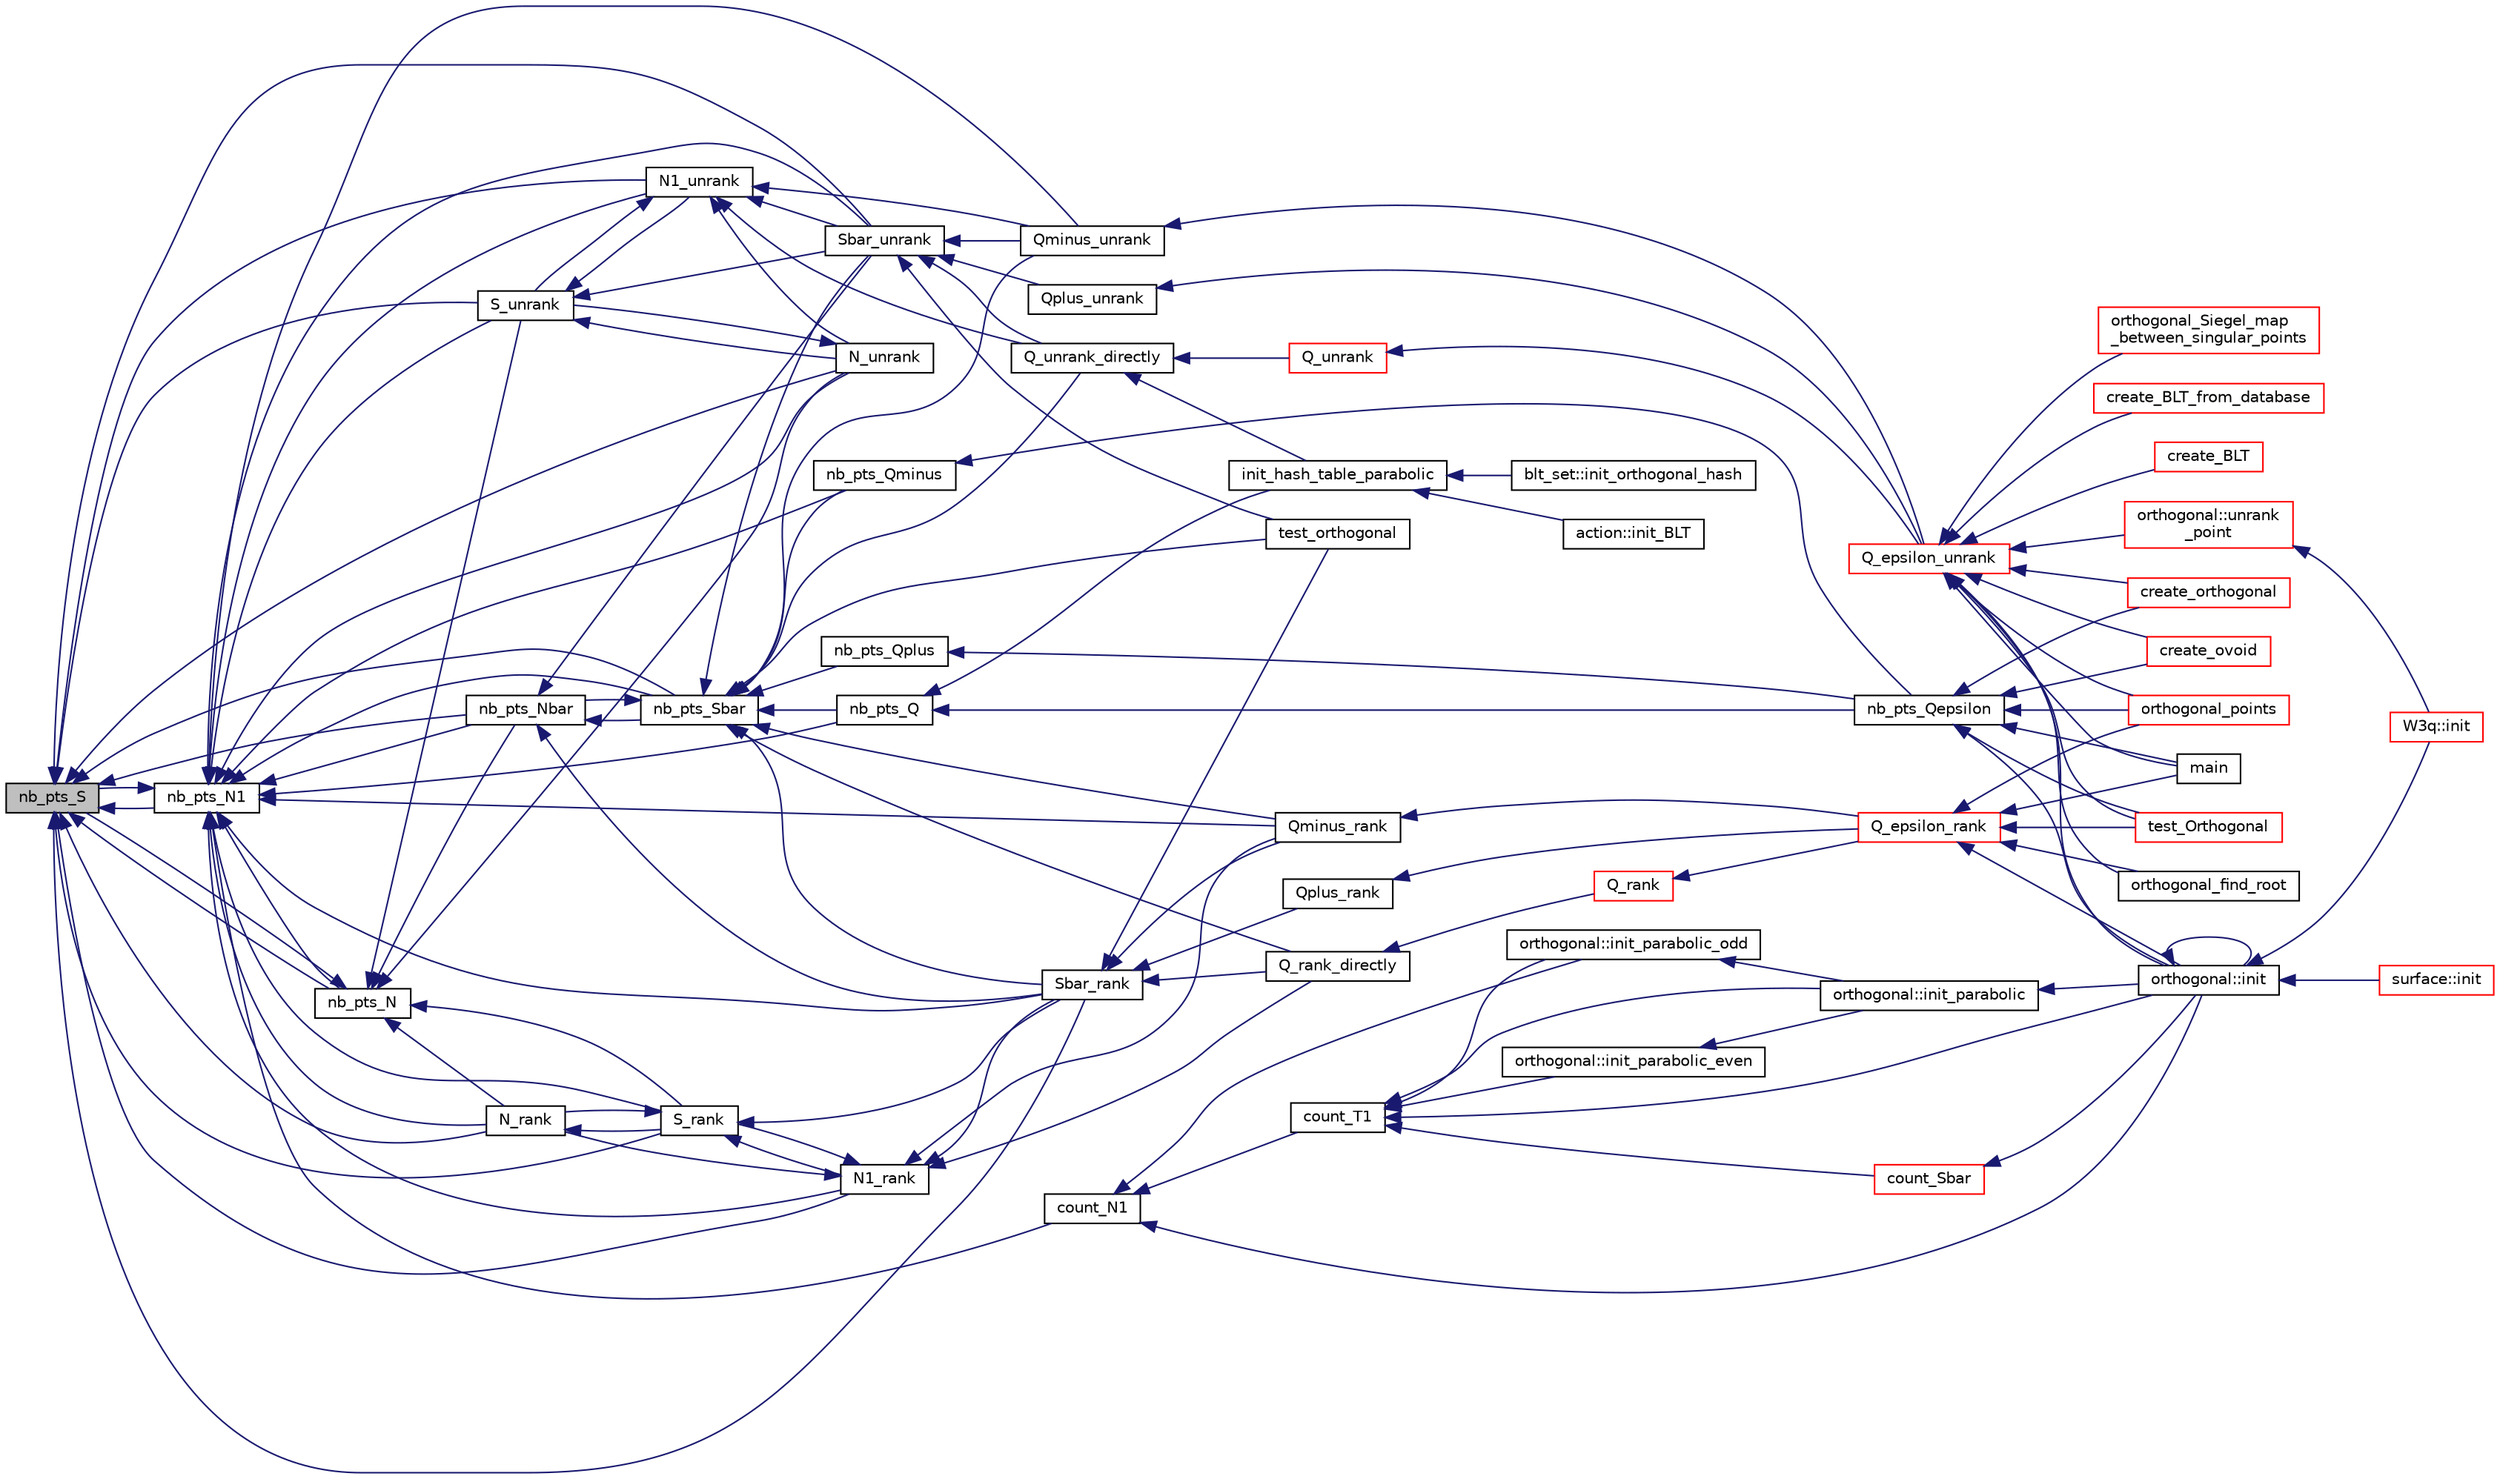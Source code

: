 digraph "nb_pts_S"
{
  edge [fontname="Helvetica",fontsize="10",labelfontname="Helvetica",labelfontsize="10"];
  node [fontname="Helvetica",fontsize="10",shape=record];
  rankdir="LR";
  Node4798 [label="nb_pts_S",height=0.2,width=0.4,color="black", fillcolor="grey75", style="filled", fontcolor="black"];
  Node4798 -> Node4799 [dir="back",color="midnightblue",fontsize="10",style="solid",fontname="Helvetica"];
  Node4799 [label="nb_pts_N",height=0.2,width=0.4,color="black", fillcolor="white", style="filled",URL="$db/da0/lib_2foundations_2geometry_2orthogonal__points_8_c.html#a93e16898c27b1d1c0a6405a7b0615ba6"];
  Node4799 -> Node4798 [dir="back",color="midnightblue",fontsize="10",style="solid",fontname="Helvetica"];
  Node4799 -> Node4800 [dir="back",color="midnightblue",fontsize="10",style="solid",fontname="Helvetica"];
  Node4800 [label="nb_pts_Nbar",height=0.2,width=0.4,color="black", fillcolor="white", style="filled",URL="$db/da0/lib_2foundations_2geometry_2orthogonal__points_8_c.html#a51b4684a176c6841fd3cd6c34c684c2c"];
  Node4800 -> Node4801 [dir="back",color="midnightblue",fontsize="10",style="solid",fontname="Helvetica"];
  Node4801 [label="nb_pts_Sbar",height=0.2,width=0.4,color="black", fillcolor="white", style="filled",URL="$db/da0/lib_2foundations_2geometry_2orthogonal__points_8_c.html#a986dda26505c9934c771578b084f67cc"];
  Node4801 -> Node4802 [dir="back",color="midnightblue",fontsize="10",style="solid",fontname="Helvetica"];
  Node4802 [label="nb_pts_Q",height=0.2,width=0.4,color="black", fillcolor="white", style="filled",URL="$db/da0/lib_2foundations_2geometry_2orthogonal__points_8_c.html#a625e7781bbd5d9989694bcf83e0ac558"];
  Node4802 -> Node4803 [dir="back",color="midnightblue",fontsize="10",style="solid",fontname="Helvetica"];
  Node4803 [label="nb_pts_Qepsilon",height=0.2,width=0.4,color="black", fillcolor="white", style="filled",URL="$db/da0/lib_2foundations_2geometry_2orthogonal__points_8_c.html#acbf91472684f545d7c79eecc893cc250"];
  Node4803 -> Node4804 [dir="back",color="midnightblue",fontsize="10",style="solid",fontname="Helvetica"];
  Node4804 [label="main",height=0.2,width=0.4,color="black", fillcolor="white", style="filled",URL="$d1/d15/apps_2combinatorics_2orthogonal_8_c.html#a3c04138a5bfe5d72780bb7e82a18e627"];
  Node4803 -> Node4805 [dir="back",color="midnightblue",fontsize="10",style="solid",fontname="Helvetica"];
  Node4805 [label="orthogonal::init",height=0.2,width=0.4,color="black", fillcolor="white", style="filled",URL="$d7/daa/classorthogonal.html#a8bd53ba30f34ac50889503f0f3ef6deb"];
  Node4805 -> Node4805 [dir="back",color="midnightblue",fontsize="10",style="solid",fontname="Helvetica"];
  Node4805 -> Node4806 [dir="back",color="midnightblue",fontsize="10",style="solid",fontname="Helvetica"];
  Node4806 [label="surface::init",height=0.2,width=0.4,color="red", fillcolor="white", style="filled",URL="$d5/d88/classsurface.html#a90570b0ca6ab02988159f2c40cb27308"];
  Node4805 -> Node4812 [dir="back",color="midnightblue",fontsize="10",style="solid",fontname="Helvetica"];
  Node4812 [label="W3q::init",height=0.2,width=0.4,color="red", fillcolor="white", style="filled",URL="$de/d2c/class_w3q.html#a215fe070895a4915537fcb1bfba4f777"];
  Node4803 -> Node4814 [dir="back",color="midnightblue",fontsize="10",style="solid",fontname="Helvetica"];
  Node4814 [label="create_ovoid",height=0.2,width=0.4,color="red", fillcolor="white", style="filled",URL="$d9/dbf/projective__space_2ovoid_8_c.html#a812088e2c64cb8a0834e9eacae4b92a6"];
  Node4803 -> Node4816 [dir="back",color="midnightblue",fontsize="10",style="solid",fontname="Helvetica"];
  Node4816 [label="test_Orthogonal",height=0.2,width=0.4,color="red", fillcolor="white", style="filled",URL="$db/da0/lib_2foundations_2geometry_2orthogonal__points_8_c.html#a071f90f8a33649e2d4a8f5c9a401a4f4"];
  Node4803 -> Node4818 [dir="back",color="midnightblue",fontsize="10",style="solid",fontname="Helvetica"];
  Node4818 [label="orthogonal_points",height=0.2,width=0.4,color="red", fillcolor="white", style="filled",URL="$d7/d83/points_8_c.html#a2a86a595e599aecd619f0046595252e4"];
  Node4803 -> Node4820 [dir="back",color="midnightblue",fontsize="10",style="solid",fontname="Helvetica"];
  Node4820 [label="create_orthogonal",height=0.2,width=0.4,color="red", fillcolor="white", style="filled",URL="$d4/d67/geometry_8h.html#af56e0787251ddb889edb236e423aff02"];
  Node4802 -> Node4822 [dir="back",color="midnightblue",fontsize="10",style="solid",fontname="Helvetica"];
  Node4822 [label="init_hash_table_parabolic",height=0.2,width=0.4,color="black", fillcolor="white", style="filled",URL="$db/da0/lib_2foundations_2geometry_2orthogonal__points_8_c.html#ac0501667678e59124c88842414489011"];
  Node4822 -> Node4823 [dir="back",color="midnightblue",fontsize="10",style="solid",fontname="Helvetica"];
  Node4823 [label="blt_set::init_orthogonal_hash",height=0.2,width=0.4,color="black", fillcolor="white", style="filled",URL="$d1/d3d/classblt__set.html#ad8a73370e16f2adf30172c3159ca8a74"];
  Node4822 -> Node4824 [dir="back",color="midnightblue",fontsize="10",style="solid",fontname="Helvetica"];
  Node4824 [label="action::init_BLT",height=0.2,width=0.4,color="black", fillcolor="white", style="filled",URL="$d2/d86/classaction.html#a0d33ca0ebe7467b984c3058520e02a0c"];
  Node4801 -> Node4825 [dir="back",color="midnightblue",fontsize="10",style="solid",fontname="Helvetica"];
  Node4825 [label="nb_pts_Qplus",height=0.2,width=0.4,color="black", fillcolor="white", style="filled",URL="$db/da0/lib_2foundations_2geometry_2orthogonal__points_8_c.html#a4c95a5cbf04d2ff4889759cc15ae1464"];
  Node4825 -> Node4803 [dir="back",color="midnightblue",fontsize="10",style="solid",fontname="Helvetica"];
  Node4801 -> Node4826 [dir="back",color="midnightblue",fontsize="10",style="solid",fontname="Helvetica"];
  Node4826 [label="nb_pts_Qminus",height=0.2,width=0.4,color="black", fillcolor="white", style="filled",URL="$db/da0/lib_2foundations_2geometry_2orthogonal__points_8_c.html#afb08f069d48d59325fdeeb235003ac75"];
  Node4826 -> Node4803 [dir="back",color="midnightblue",fontsize="10",style="solid",fontname="Helvetica"];
  Node4801 -> Node4827 [dir="back",color="midnightblue",fontsize="10",style="solid",fontname="Helvetica"];
  Node4827 [label="Q_unrank_directly",height=0.2,width=0.4,color="black", fillcolor="white", style="filled",URL="$db/da0/lib_2foundations_2geometry_2orthogonal__points_8_c.html#a105e7e72249e78fcf0785c69099d90ce"];
  Node4827 -> Node4822 [dir="back",color="midnightblue",fontsize="10",style="solid",fontname="Helvetica"];
  Node4827 -> Node4828 [dir="back",color="midnightblue",fontsize="10",style="solid",fontname="Helvetica"];
  Node4828 [label="Q_unrank",height=0.2,width=0.4,color="red", fillcolor="white", style="filled",URL="$db/da0/lib_2foundations_2geometry_2orthogonal__points_8_c.html#a6d02923d5b54ef796934e753e6f5b65b"];
  Node4828 -> Node4829 [dir="back",color="midnightblue",fontsize="10",style="solid",fontname="Helvetica"];
  Node4829 [label="Q_epsilon_unrank",height=0.2,width=0.4,color="red", fillcolor="white", style="filled",URL="$db/da0/lib_2foundations_2geometry_2orthogonal__points_8_c.html#af162c4d30d4a6528299e37551c353e7b"];
  Node4829 -> Node4804 [dir="back",color="midnightblue",fontsize="10",style="solid",fontname="Helvetica"];
  Node4829 -> Node4830 [dir="back",color="midnightblue",fontsize="10",style="solid",fontname="Helvetica"];
  Node4830 [label="orthogonal::unrank\l_point",height=0.2,width=0.4,color="red", fillcolor="white", style="filled",URL="$d7/daa/classorthogonal.html#ab655117100f7c66c19817b84ac5ac0a0"];
  Node4830 -> Node4812 [dir="back",color="midnightblue",fontsize="10",style="solid",fontname="Helvetica"];
  Node4829 -> Node4805 [dir="back",color="midnightblue",fontsize="10",style="solid",fontname="Helvetica"];
  Node4829 -> Node4814 [dir="back",color="midnightblue",fontsize="10",style="solid",fontname="Helvetica"];
  Node4829 -> Node4816 [dir="back",color="midnightblue",fontsize="10",style="solid",fontname="Helvetica"];
  Node4829 -> Node5258 [dir="back",color="midnightblue",fontsize="10",style="solid",fontname="Helvetica"];
  Node5258 [label="orthogonal_Siegel_map\l_between_singular_points",height=0.2,width=0.4,color="red", fillcolor="white", style="filled",URL="$db/da0/lib_2foundations_2geometry_2orthogonal__points_8_c.html#a2c6c42534b7915aacd84bb9725488fa9"];
  Node4829 -> Node5260 [dir="back",color="midnightblue",fontsize="10",style="solid",fontname="Helvetica"];
  Node5260 [label="orthogonal_find_root",height=0.2,width=0.4,color="black", fillcolor="white", style="filled",URL="$db/da0/lib_2foundations_2geometry_2orthogonal__points_8_c.html#a6c7b16f839dc3e1ee95f61a37139c8a0"];
  Node4829 -> Node4818 [dir="back",color="midnightblue",fontsize="10",style="solid",fontname="Helvetica"];
  Node4829 -> Node5261 [dir="back",color="midnightblue",fontsize="10",style="solid",fontname="Helvetica"];
  Node5261 [label="create_BLT_from_database",height=0.2,width=0.4,color="red", fillcolor="white", style="filled",URL="$d4/d67/geometry_8h.html#a15bdf4e24e26757ef7b2e16f06afd1e6"];
  Node4829 -> Node5262 [dir="back",color="midnightblue",fontsize="10",style="solid",fontname="Helvetica"];
  Node5262 [label="create_BLT",height=0.2,width=0.4,color="red", fillcolor="white", style="filled",URL="$d4/d67/geometry_8h.html#a5a6f4081a90668e2e95f8e4886d241d9"];
  Node4829 -> Node4820 [dir="back",color="midnightblue",fontsize="10",style="solid",fontname="Helvetica"];
  Node4801 -> Node5270 [dir="back",color="midnightblue",fontsize="10",style="solid",fontname="Helvetica"];
  Node5270 [label="Q_rank_directly",height=0.2,width=0.4,color="black", fillcolor="white", style="filled",URL="$db/da0/lib_2foundations_2geometry_2orthogonal__points_8_c.html#a5f856abfc1a984dc77a7e21a239ab88e"];
  Node5270 -> Node5271 [dir="back",color="midnightblue",fontsize="10",style="solid",fontname="Helvetica"];
  Node5271 [label="Q_rank",height=0.2,width=0.4,color="red", fillcolor="white", style="filled",URL="$db/da0/lib_2foundations_2geometry_2orthogonal__points_8_c.html#ad2671f4db3224df1e22494b9d946375e"];
  Node5271 -> Node5272 [dir="back",color="midnightblue",fontsize="10",style="solid",fontname="Helvetica"];
  Node5272 [label="Q_epsilon_rank",height=0.2,width=0.4,color="red", fillcolor="white", style="filled",URL="$db/da0/lib_2foundations_2geometry_2orthogonal__points_8_c.html#a0949e1151174e2988aa697cb31942e97"];
  Node5272 -> Node4804 [dir="back",color="midnightblue",fontsize="10",style="solid",fontname="Helvetica"];
  Node5272 -> Node4805 [dir="back",color="midnightblue",fontsize="10",style="solid",fontname="Helvetica"];
  Node5272 -> Node4816 [dir="back",color="midnightblue",fontsize="10",style="solid",fontname="Helvetica"];
  Node5272 -> Node5260 [dir="back",color="midnightblue",fontsize="10",style="solid",fontname="Helvetica"];
  Node5272 -> Node4818 [dir="back",color="midnightblue",fontsize="10",style="solid",fontname="Helvetica"];
  Node4801 -> Node5287 [dir="back",color="midnightblue",fontsize="10",style="solid",fontname="Helvetica"];
  Node5287 [label="Qminus_unrank",height=0.2,width=0.4,color="black", fillcolor="white", style="filled",URL="$db/da0/lib_2foundations_2geometry_2orthogonal__points_8_c.html#ac2dd18f435ab479095b836a483c12c7d"];
  Node5287 -> Node4829 [dir="back",color="midnightblue",fontsize="10",style="solid",fontname="Helvetica"];
  Node4801 -> Node5288 [dir="back",color="midnightblue",fontsize="10",style="solid",fontname="Helvetica"];
  Node5288 [label="Qminus_rank",height=0.2,width=0.4,color="black", fillcolor="white", style="filled",URL="$db/da0/lib_2foundations_2geometry_2orthogonal__points_8_c.html#aec3e3dad3c2c12fa081edab0af2cb91a"];
  Node5288 -> Node5272 [dir="back",color="midnightblue",fontsize="10",style="solid",fontname="Helvetica"];
  Node4801 -> Node4800 [dir="back",color="midnightblue",fontsize="10",style="solid",fontname="Helvetica"];
  Node4801 -> Node5289 [dir="back",color="midnightblue",fontsize="10",style="solid",fontname="Helvetica"];
  Node5289 [label="Sbar_unrank",height=0.2,width=0.4,color="black", fillcolor="white", style="filled",URL="$db/da0/lib_2foundations_2geometry_2orthogonal__points_8_c.html#a65d9b9ccfff12dd92f4f4e8360701c98"];
  Node5289 -> Node4827 [dir="back",color="midnightblue",fontsize="10",style="solid",fontname="Helvetica"];
  Node5289 -> Node5290 [dir="back",color="midnightblue",fontsize="10",style="solid",fontname="Helvetica"];
  Node5290 [label="Qplus_unrank",height=0.2,width=0.4,color="black", fillcolor="white", style="filled",URL="$db/da0/lib_2foundations_2geometry_2orthogonal__points_8_c.html#ad50512edd586919700e033744b4a03c8"];
  Node5290 -> Node4829 [dir="back",color="midnightblue",fontsize="10",style="solid",fontname="Helvetica"];
  Node5289 -> Node5287 [dir="back",color="midnightblue",fontsize="10",style="solid",fontname="Helvetica"];
  Node5289 -> Node5291 [dir="back",color="midnightblue",fontsize="10",style="solid",fontname="Helvetica"];
  Node5291 [label="test_orthogonal",height=0.2,width=0.4,color="black", fillcolor="white", style="filled",URL="$db/da0/lib_2foundations_2geometry_2orthogonal__points_8_c.html#ac991de424f12f1e96291c9df540caf16"];
  Node4801 -> Node5292 [dir="back",color="midnightblue",fontsize="10",style="solid",fontname="Helvetica"];
  Node5292 [label="Sbar_rank",height=0.2,width=0.4,color="black", fillcolor="white", style="filled",URL="$db/da0/lib_2foundations_2geometry_2orthogonal__points_8_c.html#a9f987613e1f3dd623ce4032443a5a4a3"];
  Node5292 -> Node5270 [dir="back",color="midnightblue",fontsize="10",style="solid",fontname="Helvetica"];
  Node5292 -> Node5293 [dir="back",color="midnightblue",fontsize="10",style="solid",fontname="Helvetica"];
  Node5293 [label="Qplus_rank",height=0.2,width=0.4,color="black", fillcolor="white", style="filled",URL="$db/da0/lib_2foundations_2geometry_2orthogonal__points_8_c.html#aaa1be357d007a845ce2866169d63afb7"];
  Node5293 -> Node5272 [dir="back",color="midnightblue",fontsize="10",style="solid",fontname="Helvetica"];
  Node5292 -> Node5288 [dir="back",color="midnightblue",fontsize="10",style="solid",fontname="Helvetica"];
  Node5292 -> Node5291 [dir="back",color="midnightblue",fontsize="10",style="solid",fontname="Helvetica"];
  Node4801 -> Node5291 [dir="back",color="midnightblue",fontsize="10",style="solid",fontname="Helvetica"];
  Node4800 -> Node5289 [dir="back",color="midnightblue",fontsize="10",style="solid",fontname="Helvetica"];
  Node4800 -> Node5292 [dir="back",color="midnightblue",fontsize="10",style="solid",fontname="Helvetica"];
  Node4799 -> Node5294 [dir="back",color="midnightblue",fontsize="10",style="solid",fontname="Helvetica"];
  Node5294 [label="S_unrank",height=0.2,width=0.4,color="black", fillcolor="white", style="filled",URL="$db/da0/lib_2foundations_2geometry_2orthogonal__points_8_c.html#a18964a35af25f1b4a85f4eaeb1543d92"];
  Node5294 -> Node5295 [dir="back",color="midnightblue",fontsize="10",style="solid",fontname="Helvetica"];
  Node5295 [label="N_unrank",height=0.2,width=0.4,color="black", fillcolor="white", style="filled",URL="$db/da0/lib_2foundations_2geometry_2orthogonal__points_8_c.html#ab79724bd19da3bc1b383550113f9d7aa"];
  Node5295 -> Node5294 [dir="back",color="midnightblue",fontsize="10",style="solid",fontname="Helvetica"];
  Node5294 -> Node5296 [dir="back",color="midnightblue",fontsize="10",style="solid",fontname="Helvetica"];
  Node5296 [label="N1_unrank",height=0.2,width=0.4,color="black", fillcolor="white", style="filled",URL="$db/da0/lib_2foundations_2geometry_2orthogonal__points_8_c.html#aa9427e27f7f207c1baff3a34cc5d78cf"];
  Node5296 -> Node4827 [dir="back",color="midnightblue",fontsize="10",style="solid",fontname="Helvetica"];
  Node5296 -> Node5287 [dir="back",color="midnightblue",fontsize="10",style="solid",fontname="Helvetica"];
  Node5296 -> Node5294 [dir="back",color="midnightblue",fontsize="10",style="solid",fontname="Helvetica"];
  Node5296 -> Node5295 [dir="back",color="midnightblue",fontsize="10",style="solid",fontname="Helvetica"];
  Node5296 -> Node5289 [dir="back",color="midnightblue",fontsize="10",style="solid",fontname="Helvetica"];
  Node5294 -> Node5289 [dir="back",color="midnightblue",fontsize="10",style="solid",fontname="Helvetica"];
  Node4799 -> Node5295 [dir="back",color="midnightblue",fontsize="10",style="solid",fontname="Helvetica"];
  Node4799 -> Node5297 [dir="back",color="midnightblue",fontsize="10",style="solid",fontname="Helvetica"];
  Node5297 [label="S_rank",height=0.2,width=0.4,color="black", fillcolor="white", style="filled",URL="$db/da0/lib_2foundations_2geometry_2orthogonal__points_8_c.html#a3a31f4ab7622dfd1d56e995cee509faa"];
  Node5297 -> Node5298 [dir="back",color="midnightblue",fontsize="10",style="solid",fontname="Helvetica"];
  Node5298 [label="N_rank",height=0.2,width=0.4,color="black", fillcolor="white", style="filled",URL="$db/da0/lib_2foundations_2geometry_2orthogonal__points_8_c.html#a750a27350273e325e879377a9ee17bbb"];
  Node5298 -> Node5297 [dir="back",color="midnightblue",fontsize="10",style="solid",fontname="Helvetica"];
  Node5297 -> Node5299 [dir="back",color="midnightblue",fontsize="10",style="solid",fontname="Helvetica"];
  Node5299 [label="N1_rank",height=0.2,width=0.4,color="black", fillcolor="white", style="filled",URL="$db/da0/lib_2foundations_2geometry_2orthogonal__points_8_c.html#aeb5e4527dd73fce52439f30400b9946a"];
  Node5299 -> Node5270 [dir="back",color="midnightblue",fontsize="10",style="solid",fontname="Helvetica"];
  Node5299 -> Node5288 [dir="back",color="midnightblue",fontsize="10",style="solid",fontname="Helvetica"];
  Node5299 -> Node5297 [dir="back",color="midnightblue",fontsize="10",style="solid",fontname="Helvetica"];
  Node5299 -> Node5298 [dir="back",color="midnightblue",fontsize="10",style="solid",fontname="Helvetica"];
  Node5299 -> Node5292 [dir="back",color="midnightblue",fontsize="10",style="solid",fontname="Helvetica"];
  Node5297 -> Node5292 [dir="back",color="midnightblue",fontsize="10",style="solid",fontname="Helvetica"];
  Node4799 -> Node5298 [dir="back",color="midnightblue",fontsize="10",style="solid",fontname="Helvetica"];
  Node4798 -> Node5300 [dir="back",color="midnightblue",fontsize="10",style="solid",fontname="Helvetica"];
  Node5300 [label="nb_pts_N1",height=0.2,width=0.4,color="black", fillcolor="white", style="filled",URL="$db/da0/lib_2foundations_2geometry_2orthogonal__points_8_c.html#ae0f2e1c76523db67b4ec9629ccc35bc6"];
  Node5300 -> Node5301 [dir="back",color="midnightblue",fontsize="10",style="solid",fontname="Helvetica"];
  Node5301 [label="count_N1",height=0.2,width=0.4,color="black", fillcolor="white", style="filled",URL="$db/da0/lib_2foundations_2geometry_2orthogonal__points_8_c.html#a879b579a4ddaffbc75b230e81e33dcf4"];
  Node5301 -> Node4805 [dir="back",color="midnightblue",fontsize="10",style="solid",fontname="Helvetica"];
  Node5301 -> Node5302 [dir="back",color="midnightblue",fontsize="10",style="solid",fontname="Helvetica"];
  Node5302 [label="orthogonal::init_parabolic_odd",height=0.2,width=0.4,color="black", fillcolor="white", style="filled",URL="$d7/daa/classorthogonal.html#adeb14ce7821acee632e1a1ca3975a201"];
  Node5302 -> Node5303 [dir="back",color="midnightblue",fontsize="10",style="solid",fontname="Helvetica"];
  Node5303 [label="orthogonal::init_parabolic",height=0.2,width=0.4,color="black", fillcolor="white", style="filled",URL="$d7/daa/classorthogonal.html#aef84a93f2f8973a3b5fc2d7d48b1d5ed"];
  Node5303 -> Node4805 [dir="back",color="midnightblue",fontsize="10",style="solid",fontname="Helvetica"];
  Node5301 -> Node5304 [dir="back",color="midnightblue",fontsize="10",style="solid",fontname="Helvetica"];
  Node5304 [label="count_T1",height=0.2,width=0.4,color="black", fillcolor="white", style="filled",URL="$db/da0/lib_2foundations_2geometry_2orthogonal__points_8_c.html#af42a0ed4f726c58cdeb601b55bddf0ce"];
  Node5304 -> Node4805 [dir="back",color="midnightblue",fontsize="10",style="solid",fontname="Helvetica"];
  Node5304 -> Node5303 [dir="back",color="midnightblue",fontsize="10",style="solid",fontname="Helvetica"];
  Node5304 -> Node5305 [dir="back",color="midnightblue",fontsize="10",style="solid",fontname="Helvetica"];
  Node5305 [label="orthogonal::init_parabolic_even",height=0.2,width=0.4,color="black", fillcolor="white", style="filled",URL="$d7/daa/classorthogonal.html#a495354fe027c383b4dd9ee3906dcde92"];
  Node5305 -> Node5303 [dir="back",color="midnightblue",fontsize="10",style="solid",fontname="Helvetica"];
  Node5304 -> Node5302 [dir="back",color="midnightblue",fontsize="10",style="solid",fontname="Helvetica"];
  Node5304 -> Node5306 [dir="back",color="midnightblue",fontsize="10",style="solid",fontname="Helvetica"];
  Node5306 [label="count_Sbar",height=0.2,width=0.4,color="red", fillcolor="white", style="filled",URL="$db/da0/lib_2foundations_2geometry_2orthogonal__points_8_c.html#a6b49fc2deeb261dc894f2fbe34a05e79"];
  Node5306 -> Node4805 [dir="back",color="midnightblue",fontsize="10",style="solid",fontname="Helvetica"];
  Node5300 -> Node4802 [dir="back",color="midnightblue",fontsize="10",style="solid",fontname="Helvetica"];
  Node5300 -> Node4826 [dir="back",color="midnightblue",fontsize="10",style="solid",fontname="Helvetica"];
  Node5300 -> Node5287 [dir="back",color="midnightblue",fontsize="10",style="solid",fontname="Helvetica"];
  Node5300 -> Node5288 [dir="back",color="midnightblue",fontsize="10",style="solid",fontname="Helvetica"];
  Node5300 -> Node4798 [dir="back",color="midnightblue",fontsize="10",style="solid",fontname="Helvetica"];
  Node5300 -> Node4799 [dir="back",color="midnightblue",fontsize="10",style="solid",fontname="Helvetica"];
  Node5300 -> Node4801 [dir="back",color="midnightblue",fontsize="10",style="solid",fontname="Helvetica"];
  Node5300 -> Node4800 [dir="back",color="midnightblue",fontsize="10",style="solid",fontname="Helvetica"];
  Node5300 -> Node5294 [dir="back",color="midnightblue",fontsize="10",style="solid",fontname="Helvetica"];
  Node5300 -> Node5295 [dir="back",color="midnightblue",fontsize="10",style="solid",fontname="Helvetica"];
  Node5300 -> Node5296 [dir="back",color="midnightblue",fontsize="10",style="solid",fontname="Helvetica"];
  Node5300 -> Node5289 [dir="back",color="midnightblue",fontsize="10",style="solid",fontname="Helvetica"];
  Node5300 -> Node5297 [dir="back",color="midnightblue",fontsize="10",style="solid",fontname="Helvetica"];
  Node5300 -> Node5298 [dir="back",color="midnightblue",fontsize="10",style="solid",fontname="Helvetica"];
  Node5300 -> Node5299 [dir="back",color="midnightblue",fontsize="10",style="solid",fontname="Helvetica"];
  Node5300 -> Node5292 [dir="back",color="midnightblue",fontsize="10",style="solid",fontname="Helvetica"];
  Node4798 -> Node4801 [dir="back",color="midnightblue",fontsize="10",style="solid",fontname="Helvetica"];
  Node4798 -> Node4800 [dir="back",color="midnightblue",fontsize="10",style="solid",fontname="Helvetica"];
  Node4798 -> Node5294 [dir="back",color="midnightblue",fontsize="10",style="solid",fontname="Helvetica"];
  Node4798 -> Node5295 [dir="back",color="midnightblue",fontsize="10",style="solid",fontname="Helvetica"];
  Node4798 -> Node5296 [dir="back",color="midnightblue",fontsize="10",style="solid",fontname="Helvetica"];
  Node4798 -> Node5289 [dir="back",color="midnightblue",fontsize="10",style="solid",fontname="Helvetica"];
  Node4798 -> Node5297 [dir="back",color="midnightblue",fontsize="10",style="solid",fontname="Helvetica"];
  Node4798 -> Node5298 [dir="back",color="midnightblue",fontsize="10",style="solid",fontname="Helvetica"];
  Node4798 -> Node5299 [dir="back",color="midnightblue",fontsize="10",style="solid",fontname="Helvetica"];
  Node4798 -> Node5292 [dir="back",color="midnightblue",fontsize="10",style="solid",fontname="Helvetica"];
}
